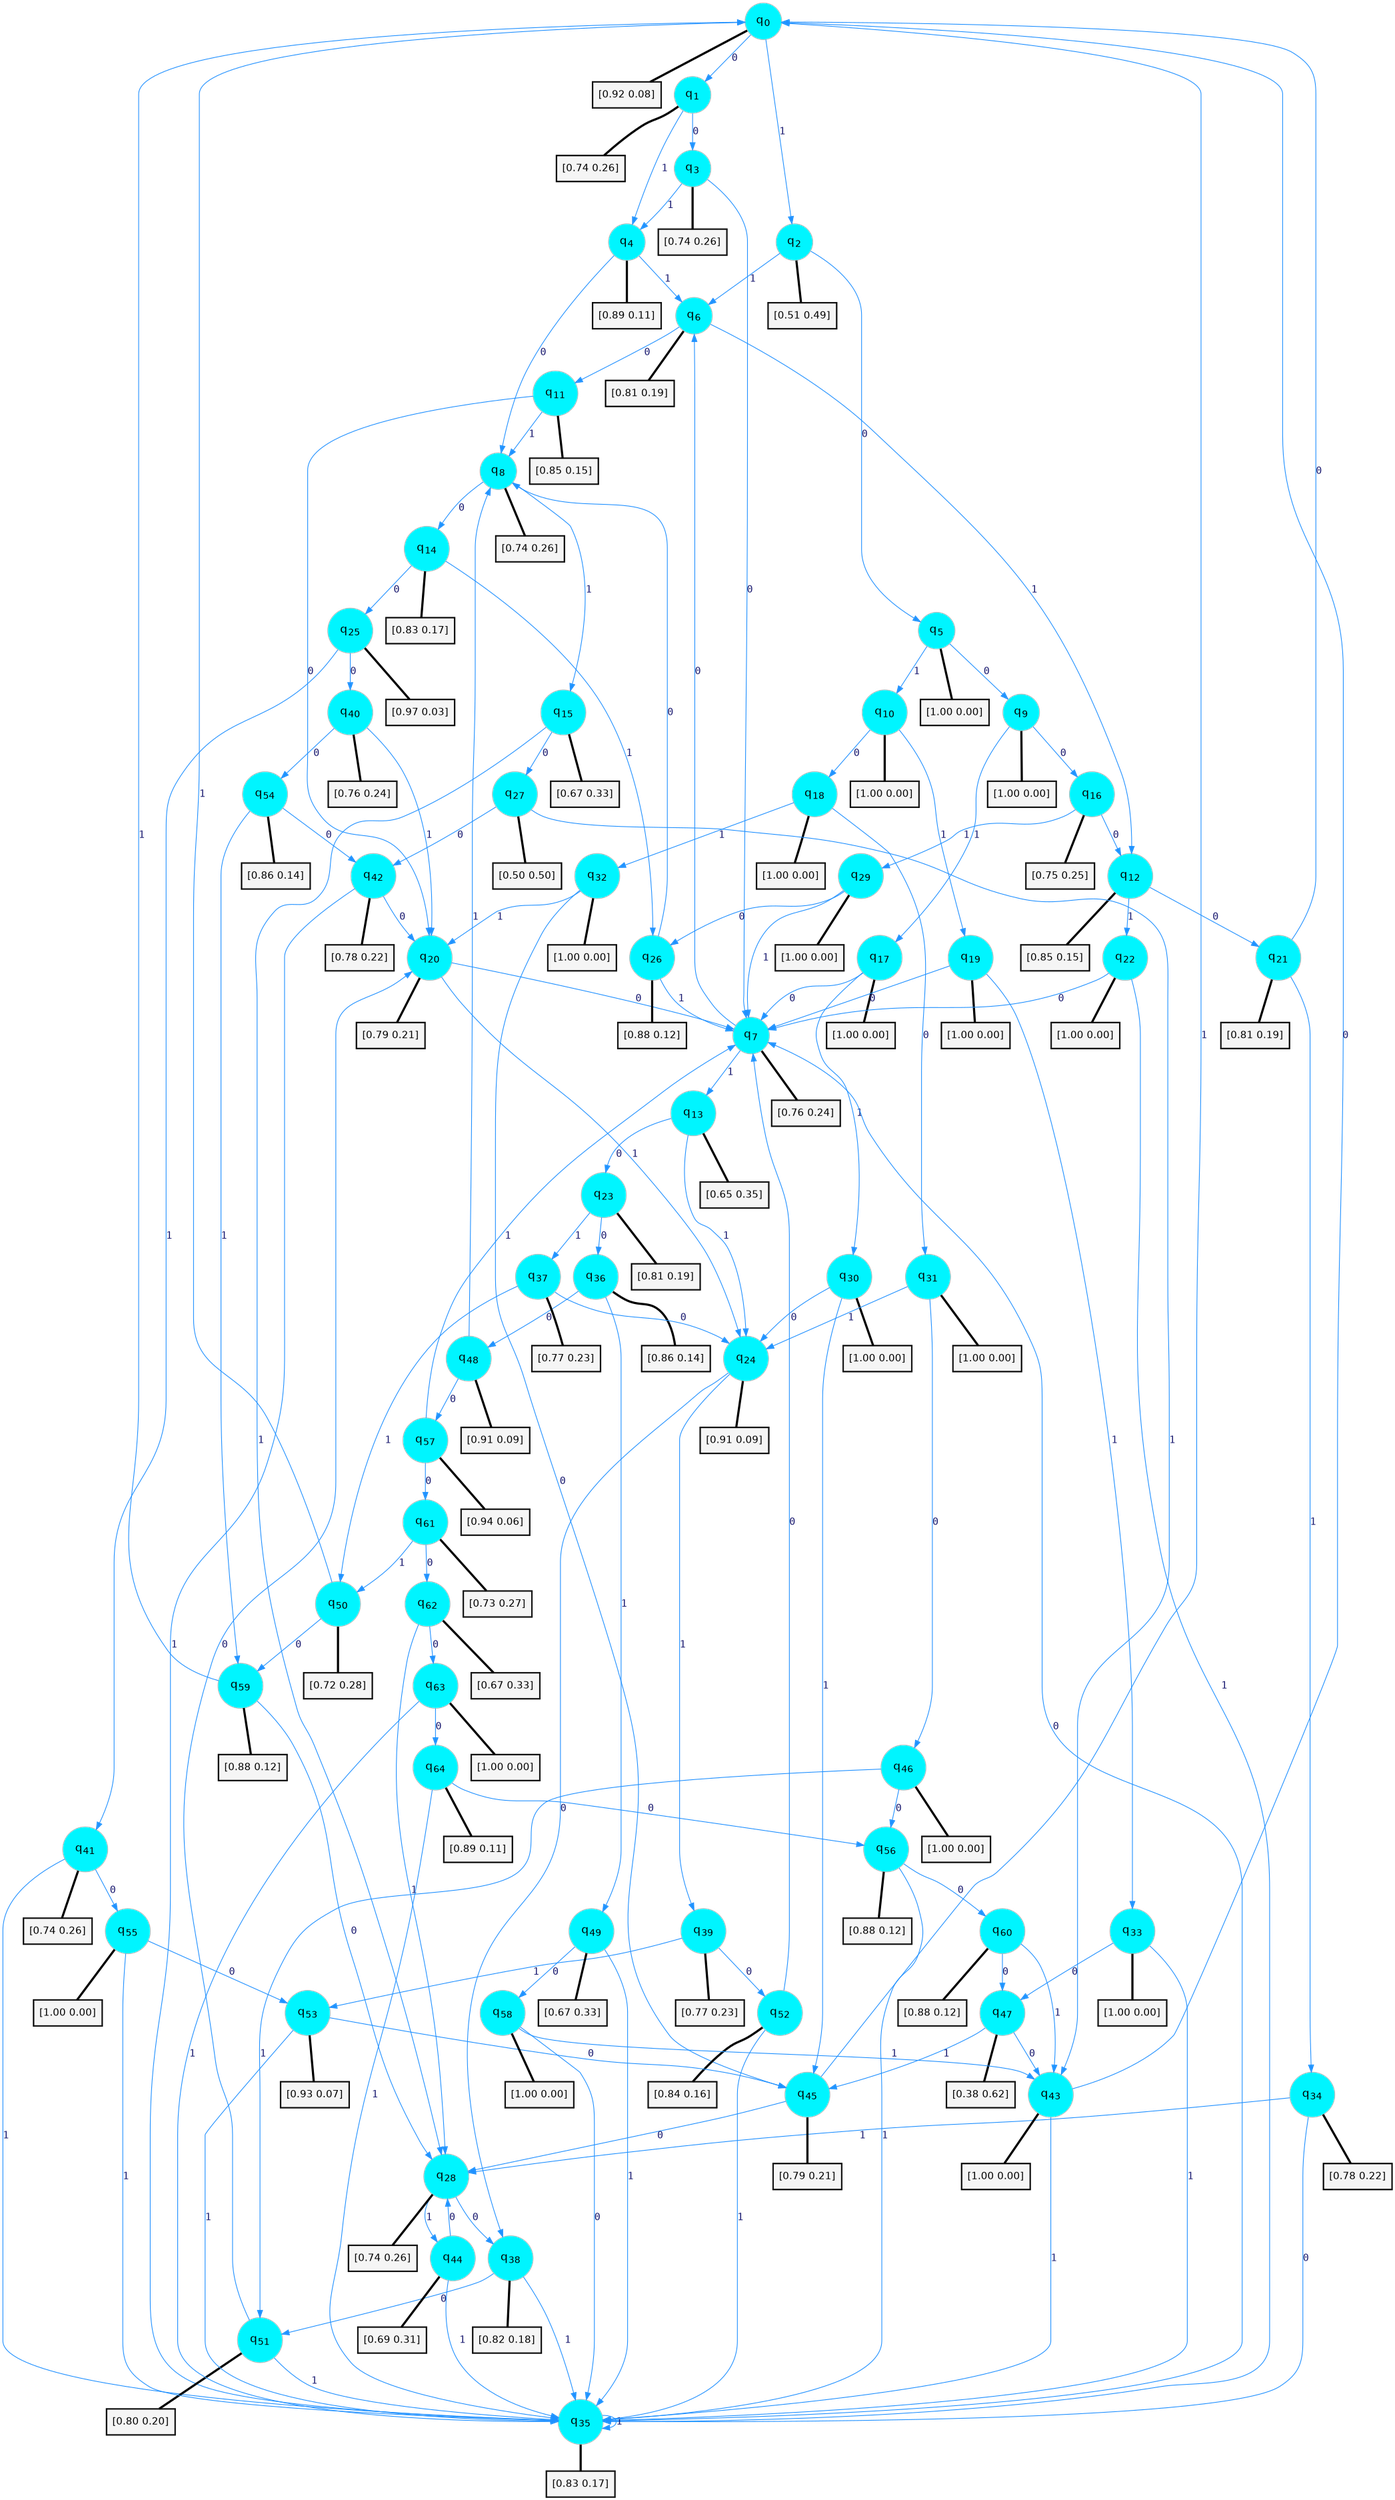 digraph G {
graph [
bgcolor=transparent, dpi=300, rankdir=TD, size="40,25"];
node [
color=gray, fillcolor=turquoise1, fontcolor=black, fontname=Helvetica, fontsize=16, fontweight=bold, shape=circle, style=filled];
edge [
arrowsize=1, color=dodgerblue1, fontcolor=midnightblue, fontname=courier, fontweight=bold, penwidth=1, style=solid, weight=20];
0[label=<q<SUB>0</SUB>>];
1[label=<q<SUB>1</SUB>>];
2[label=<q<SUB>2</SUB>>];
3[label=<q<SUB>3</SUB>>];
4[label=<q<SUB>4</SUB>>];
5[label=<q<SUB>5</SUB>>];
6[label=<q<SUB>6</SUB>>];
7[label=<q<SUB>7</SUB>>];
8[label=<q<SUB>8</SUB>>];
9[label=<q<SUB>9</SUB>>];
10[label=<q<SUB>10</SUB>>];
11[label=<q<SUB>11</SUB>>];
12[label=<q<SUB>12</SUB>>];
13[label=<q<SUB>13</SUB>>];
14[label=<q<SUB>14</SUB>>];
15[label=<q<SUB>15</SUB>>];
16[label=<q<SUB>16</SUB>>];
17[label=<q<SUB>17</SUB>>];
18[label=<q<SUB>18</SUB>>];
19[label=<q<SUB>19</SUB>>];
20[label=<q<SUB>20</SUB>>];
21[label=<q<SUB>21</SUB>>];
22[label=<q<SUB>22</SUB>>];
23[label=<q<SUB>23</SUB>>];
24[label=<q<SUB>24</SUB>>];
25[label=<q<SUB>25</SUB>>];
26[label=<q<SUB>26</SUB>>];
27[label=<q<SUB>27</SUB>>];
28[label=<q<SUB>28</SUB>>];
29[label=<q<SUB>29</SUB>>];
30[label=<q<SUB>30</SUB>>];
31[label=<q<SUB>31</SUB>>];
32[label=<q<SUB>32</SUB>>];
33[label=<q<SUB>33</SUB>>];
34[label=<q<SUB>34</SUB>>];
35[label=<q<SUB>35</SUB>>];
36[label=<q<SUB>36</SUB>>];
37[label=<q<SUB>37</SUB>>];
38[label=<q<SUB>38</SUB>>];
39[label=<q<SUB>39</SUB>>];
40[label=<q<SUB>40</SUB>>];
41[label=<q<SUB>41</SUB>>];
42[label=<q<SUB>42</SUB>>];
43[label=<q<SUB>43</SUB>>];
44[label=<q<SUB>44</SUB>>];
45[label=<q<SUB>45</SUB>>];
46[label=<q<SUB>46</SUB>>];
47[label=<q<SUB>47</SUB>>];
48[label=<q<SUB>48</SUB>>];
49[label=<q<SUB>49</SUB>>];
50[label=<q<SUB>50</SUB>>];
51[label=<q<SUB>51</SUB>>];
52[label=<q<SUB>52</SUB>>];
53[label=<q<SUB>53</SUB>>];
54[label=<q<SUB>54</SUB>>];
55[label=<q<SUB>55</SUB>>];
56[label=<q<SUB>56</SUB>>];
57[label=<q<SUB>57</SUB>>];
58[label=<q<SUB>58</SUB>>];
59[label=<q<SUB>59</SUB>>];
60[label=<q<SUB>60</SUB>>];
61[label=<q<SUB>61</SUB>>];
62[label=<q<SUB>62</SUB>>];
63[label=<q<SUB>63</SUB>>];
64[label=<q<SUB>64</SUB>>];
65[label="[0.92 0.08]", shape=box,fontcolor=black, fontname=Helvetica, fontsize=14, penwidth=2, fillcolor=whitesmoke,color=black];
66[label="[0.74 0.26]", shape=box,fontcolor=black, fontname=Helvetica, fontsize=14, penwidth=2, fillcolor=whitesmoke,color=black];
67[label="[0.51 0.49]", shape=box,fontcolor=black, fontname=Helvetica, fontsize=14, penwidth=2, fillcolor=whitesmoke,color=black];
68[label="[0.74 0.26]", shape=box,fontcolor=black, fontname=Helvetica, fontsize=14, penwidth=2, fillcolor=whitesmoke,color=black];
69[label="[0.89 0.11]", shape=box,fontcolor=black, fontname=Helvetica, fontsize=14, penwidth=2, fillcolor=whitesmoke,color=black];
70[label="[1.00 0.00]", shape=box,fontcolor=black, fontname=Helvetica, fontsize=14, penwidth=2, fillcolor=whitesmoke,color=black];
71[label="[0.81 0.19]", shape=box,fontcolor=black, fontname=Helvetica, fontsize=14, penwidth=2, fillcolor=whitesmoke,color=black];
72[label="[0.76 0.24]", shape=box,fontcolor=black, fontname=Helvetica, fontsize=14, penwidth=2, fillcolor=whitesmoke,color=black];
73[label="[0.74 0.26]", shape=box,fontcolor=black, fontname=Helvetica, fontsize=14, penwidth=2, fillcolor=whitesmoke,color=black];
74[label="[1.00 0.00]", shape=box,fontcolor=black, fontname=Helvetica, fontsize=14, penwidth=2, fillcolor=whitesmoke,color=black];
75[label="[1.00 0.00]", shape=box,fontcolor=black, fontname=Helvetica, fontsize=14, penwidth=2, fillcolor=whitesmoke,color=black];
76[label="[0.85 0.15]", shape=box,fontcolor=black, fontname=Helvetica, fontsize=14, penwidth=2, fillcolor=whitesmoke,color=black];
77[label="[0.85 0.15]", shape=box,fontcolor=black, fontname=Helvetica, fontsize=14, penwidth=2, fillcolor=whitesmoke,color=black];
78[label="[0.65 0.35]", shape=box,fontcolor=black, fontname=Helvetica, fontsize=14, penwidth=2, fillcolor=whitesmoke,color=black];
79[label="[0.83 0.17]", shape=box,fontcolor=black, fontname=Helvetica, fontsize=14, penwidth=2, fillcolor=whitesmoke,color=black];
80[label="[0.67 0.33]", shape=box,fontcolor=black, fontname=Helvetica, fontsize=14, penwidth=2, fillcolor=whitesmoke,color=black];
81[label="[0.75 0.25]", shape=box,fontcolor=black, fontname=Helvetica, fontsize=14, penwidth=2, fillcolor=whitesmoke,color=black];
82[label="[1.00 0.00]", shape=box,fontcolor=black, fontname=Helvetica, fontsize=14, penwidth=2, fillcolor=whitesmoke,color=black];
83[label="[1.00 0.00]", shape=box,fontcolor=black, fontname=Helvetica, fontsize=14, penwidth=2, fillcolor=whitesmoke,color=black];
84[label="[1.00 0.00]", shape=box,fontcolor=black, fontname=Helvetica, fontsize=14, penwidth=2, fillcolor=whitesmoke,color=black];
85[label="[0.79 0.21]", shape=box,fontcolor=black, fontname=Helvetica, fontsize=14, penwidth=2, fillcolor=whitesmoke,color=black];
86[label="[0.81 0.19]", shape=box,fontcolor=black, fontname=Helvetica, fontsize=14, penwidth=2, fillcolor=whitesmoke,color=black];
87[label="[1.00 0.00]", shape=box,fontcolor=black, fontname=Helvetica, fontsize=14, penwidth=2, fillcolor=whitesmoke,color=black];
88[label="[0.81 0.19]", shape=box,fontcolor=black, fontname=Helvetica, fontsize=14, penwidth=2, fillcolor=whitesmoke,color=black];
89[label="[0.91 0.09]", shape=box,fontcolor=black, fontname=Helvetica, fontsize=14, penwidth=2, fillcolor=whitesmoke,color=black];
90[label="[0.97 0.03]", shape=box,fontcolor=black, fontname=Helvetica, fontsize=14, penwidth=2, fillcolor=whitesmoke,color=black];
91[label="[0.88 0.12]", shape=box,fontcolor=black, fontname=Helvetica, fontsize=14, penwidth=2, fillcolor=whitesmoke,color=black];
92[label="[0.50 0.50]", shape=box,fontcolor=black, fontname=Helvetica, fontsize=14, penwidth=2, fillcolor=whitesmoke,color=black];
93[label="[0.74 0.26]", shape=box,fontcolor=black, fontname=Helvetica, fontsize=14, penwidth=2, fillcolor=whitesmoke,color=black];
94[label="[1.00 0.00]", shape=box,fontcolor=black, fontname=Helvetica, fontsize=14, penwidth=2, fillcolor=whitesmoke,color=black];
95[label="[1.00 0.00]", shape=box,fontcolor=black, fontname=Helvetica, fontsize=14, penwidth=2, fillcolor=whitesmoke,color=black];
96[label="[1.00 0.00]", shape=box,fontcolor=black, fontname=Helvetica, fontsize=14, penwidth=2, fillcolor=whitesmoke,color=black];
97[label="[1.00 0.00]", shape=box,fontcolor=black, fontname=Helvetica, fontsize=14, penwidth=2, fillcolor=whitesmoke,color=black];
98[label="[1.00 0.00]", shape=box,fontcolor=black, fontname=Helvetica, fontsize=14, penwidth=2, fillcolor=whitesmoke,color=black];
99[label="[0.78 0.22]", shape=box,fontcolor=black, fontname=Helvetica, fontsize=14, penwidth=2, fillcolor=whitesmoke,color=black];
100[label="[0.83 0.17]", shape=box,fontcolor=black, fontname=Helvetica, fontsize=14, penwidth=2, fillcolor=whitesmoke,color=black];
101[label="[0.86 0.14]", shape=box,fontcolor=black, fontname=Helvetica, fontsize=14, penwidth=2, fillcolor=whitesmoke,color=black];
102[label="[0.77 0.23]", shape=box,fontcolor=black, fontname=Helvetica, fontsize=14, penwidth=2, fillcolor=whitesmoke,color=black];
103[label="[0.82 0.18]", shape=box,fontcolor=black, fontname=Helvetica, fontsize=14, penwidth=2, fillcolor=whitesmoke,color=black];
104[label="[0.77 0.23]", shape=box,fontcolor=black, fontname=Helvetica, fontsize=14, penwidth=2, fillcolor=whitesmoke,color=black];
105[label="[0.76 0.24]", shape=box,fontcolor=black, fontname=Helvetica, fontsize=14, penwidth=2, fillcolor=whitesmoke,color=black];
106[label="[0.74 0.26]", shape=box,fontcolor=black, fontname=Helvetica, fontsize=14, penwidth=2, fillcolor=whitesmoke,color=black];
107[label="[0.78 0.22]", shape=box,fontcolor=black, fontname=Helvetica, fontsize=14, penwidth=2, fillcolor=whitesmoke,color=black];
108[label="[1.00 0.00]", shape=box,fontcolor=black, fontname=Helvetica, fontsize=14, penwidth=2, fillcolor=whitesmoke,color=black];
109[label="[0.69 0.31]", shape=box,fontcolor=black, fontname=Helvetica, fontsize=14, penwidth=2, fillcolor=whitesmoke,color=black];
110[label="[0.79 0.21]", shape=box,fontcolor=black, fontname=Helvetica, fontsize=14, penwidth=2, fillcolor=whitesmoke,color=black];
111[label="[1.00 0.00]", shape=box,fontcolor=black, fontname=Helvetica, fontsize=14, penwidth=2, fillcolor=whitesmoke,color=black];
112[label="[0.38 0.62]", shape=box,fontcolor=black, fontname=Helvetica, fontsize=14, penwidth=2, fillcolor=whitesmoke,color=black];
113[label="[0.91 0.09]", shape=box,fontcolor=black, fontname=Helvetica, fontsize=14, penwidth=2, fillcolor=whitesmoke,color=black];
114[label="[0.67 0.33]", shape=box,fontcolor=black, fontname=Helvetica, fontsize=14, penwidth=2, fillcolor=whitesmoke,color=black];
115[label="[0.72 0.28]", shape=box,fontcolor=black, fontname=Helvetica, fontsize=14, penwidth=2, fillcolor=whitesmoke,color=black];
116[label="[0.80 0.20]", shape=box,fontcolor=black, fontname=Helvetica, fontsize=14, penwidth=2, fillcolor=whitesmoke,color=black];
117[label="[0.84 0.16]", shape=box,fontcolor=black, fontname=Helvetica, fontsize=14, penwidth=2, fillcolor=whitesmoke,color=black];
118[label="[0.93 0.07]", shape=box,fontcolor=black, fontname=Helvetica, fontsize=14, penwidth=2, fillcolor=whitesmoke,color=black];
119[label="[0.86 0.14]", shape=box,fontcolor=black, fontname=Helvetica, fontsize=14, penwidth=2, fillcolor=whitesmoke,color=black];
120[label="[1.00 0.00]", shape=box,fontcolor=black, fontname=Helvetica, fontsize=14, penwidth=2, fillcolor=whitesmoke,color=black];
121[label="[0.88 0.12]", shape=box,fontcolor=black, fontname=Helvetica, fontsize=14, penwidth=2, fillcolor=whitesmoke,color=black];
122[label="[0.94 0.06]", shape=box,fontcolor=black, fontname=Helvetica, fontsize=14, penwidth=2, fillcolor=whitesmoke,color=black];
123[label="[1.00 0.00]", shape=box,fontcolor=black, fontname=Helvetica, fontsize=14, penwidth=2, fillcolor=whitesmoke,color=black];
124[label="[0.88 0.12]", shape=box,fontcolor=black, fontname=Helvetica, fontsize=14, penwidth=2, fillcolor=whitesmoke,color=black];
125[label="[0.88 0.12]", shape=box,fontcolor=black, fontname=Helvetica, fontsize=14, penwidth=2, fillcolor=whitesmoke,color=black];
126[label="[0.73 0.27]", shape=box,fontcolor=black, fontname=Helvetica, fontsize=14, penwidth=2, fillcolor=whitesmoke,color=black];
127[label="[0.67 0.33]", shape=box,fontcolor=black, fontname=Helvetica, fontsize=14, penwidth=2, fillcolor=whitesmoke,color=black];
128[label="[1.00 0.00]", shape=box,fontcolor=black, fontname=Helvetica, fontsize=14, penwidth=2, fillcolor=whitesmoke,color=black];
129[label="[0.89 0.11]", shape=box,fontcolor=black, fontname=Helvetica, fontsize=14, penwidth=2, fillcolor=whitesmoke,color=black];
0->1 [label=0];
0->2 [label=1];
0->65 [arrowhead=none, penwidth=3,color=black];
1->3 [label=0];
1->4 [label=1];
1->66 [arrowhead=none, penwidth=3,color=black];
2->5 [label=0];
2->6 [label=1];
2->67 [arrowhead=none, penwidth=3,color=black];
3->7 [label=0];
3->4 [label=1];
3->68 [arrowhead=none, penwidth=3,color=black];
4->8 [label=0];
4->6 [label=1];
4->69 [arrowhead=none, penwidth=3,color=black];
5->9 [label=0];
5->10 [label=1];
5->70 [arrowhead=none, penwidth=3,color=black];
6->11 [label=0];
6->12 [label=1];
6->71 [arrowhead=none, penwidth=3,color=black];
7->6 [label=0];
7->13 [label=1];
7->72 [arrowhead=none, penwidth=3,color=black];
8->14 [label=0];
8->15 [label=1];
8->73 [arrowhead=none, penwidth=3,color=black];
9->16 [label=0];
9->17 [label=1];
9->74 [arrowhead=none, penwidth=3,color=black];
10->18 [label=0];
10->19 [label=1];
10->75 [arrowhead=none, penwidth=3,color=black];
11->20 [label=0];
11->8 [label=1];
11->76 [arrowhead=none, penwidth=3,color=black];
12->21 [label=0];
12->22 [label=1];
12->77 [arrowhead=none, penwidth=3,color=black];
13->23 [label=0];
13->24 [label=1];
13->78 [arrowhead=none, penwidth=3,color=black];
14->25 [label=0];
14->26 [label=1];
14->79 [arrowhead=none, penwidth=3,color=black];
15->27 [label=0];
15->28 [label=1];
15->80 [arrowhead=none, penwidth=3,color=black];
16->12 [label=0];
16->29 [label=1];
16->81 [arrowhead=none, penwidth=3,color=black];
17->7 [label=0];
17->30 [label=1];
17->82 [arrowhead=none, penwidth=3,color=black];
18->31 [label=0];
18->32 [label=1];
18->83 [arrowhead=none, penwidth=3,color=black];
19->7 [label=0];
19->33 [label=1];
19->84 [arrowhead=none, penwidth=3,color=black];
20->7 [label=0];
20->24 [label=1];
20->85 [arrowhead=none, penwidth=3,color=black];
21->0 [label=0];
21->34 [label=1];
21->86 [arrowhead=none, penwidth=3,color=black];
22->7 [label=0];
22->35 [label=1];
22->87 [arrowhead=none, penwidth=3,color=black];
23->36 [label=0];
23->37 [label=1];
23->88 [arrowhead=none, penwidth=3,color=black];
24->38 [label=0];
24->39 [label=1];
24->89 [arrowhead=none, penwidth=3,color=black];
25->40 [label=0];
25->41 [label=1];
25->90 [arrowhead=none, penwidth=3,color=black];
26->8 [label=0];
26->7 [label=1];
26->91 [arrowhead=none, penwidth=3,color=black];
27->42 [label=0];
27->43 [label=1];
27->92 [arrowhead=none, penwidth=3,color=black];
28->38 [label=0];
28->44 [label=1];
28->93 [arrowhead=none, penwidth=3,color=black];
29->26 [label=0];
29->7 [label=1];
29->94 [arrowhead=none, penwidth=3,color=black];
30->24 [label=0];
30->45 [label=1];
30->95 [arrowhead=none, penwidth=3,color=black];
31->46 [label=0];
31->24 [label=1];
31->96 [arrowhead=none, penwidth=3,color=black];
32->45 [label=0];
32->20 [label=1];
32->97 [arrowhead=none, penwidth=3,color=black];
33->47 [label=0];
33->35 [label=1];
33->98 [arrowhead=none, penwidth=3,color=black];
34->35 [label=0];
34->28 [label=1];
34->99 [arrowhead=none, penwidth=3,color=black];
35->7 [label=0];
35->35 [label=1];
35->100 [arrowhead=none, penwidth=3,color=black];
36->48 [label=0];
36->49 [label=1];
36->101 [arrowhead=none, penwidth=3,color=black];
37->24 [label=0];
37->50 [label=1];
37->102 [arrowhead=none, penwidth=3,color=black];
38->51 [label=0];
38->35 [label=1];
38->103 [arrowhead=none, penwidth=3,color=black];
39->52 [label=0];
39->53 [label=1];
39->104 [arrowhead=none, penwidth=3,color=black];
40->54 [label=0];
40->20 [label=1];
40->105 [arrowhead=none, penwidth=3,color=black];
41->55 [label=0];
41->35 [label=1];
41->106 [arrowhead=none, penwidth=3,color=black];
42->20 [label=0];
42->35 [label=1];
42->107 [arrowhead=none, penwidth=3,color=black];
43->0 [label=0];
43->35 [label=1];
43->108 [arrowhead=none, penwidth=3,color=black];
44->28 [label=0];
44->35 [label=1];
44->109 [arrowhead=none, penwidth=3,color=black];
45->28 [label=0];
45->0 [label=1];
45->110 [arrowhead=none, penwidth=3,color=black];
46->56 [label=0];
46->51 [label=1];
46->111 [arrowhead=none, penwidth=3,color=black];
47->43 [label=0];
47->45 [label=1];
47->112 [arrowhead=none, penwidth=3,color=black];
48->57 [label=0];
48->8 [label=1];
48->113 [arrowhead=none, penwidth=3,color=black];
49->58 [label=0];
49->35 [label=1];
49->114 [arrowhead=none, penwidth=3,color=black];
50->59 [label=0];
50->0 [label=1];
50->115 [arrowhead=none, penwidth=3,color=black];
51->20 [label=0];
51->35 [label=1];
51->116 [arrowhead=none, penwidth=3,color=black];
52->7 [label=0];
52->35 [label=1];
52->117 [arrowhead=none, penwidth=3,color=black];
53->45 [label=0];
53->35 [label=1];
53->118 [arrowhead=none, penwidth=3,color=black];
54->42 [label=0];
54->59 [label=1];
54->119 [arrowhead=none, penwidth=3,color=black];
55->53 [label=0];
55->35 [label=1];
55->120 [arrowhead=none, penwidth=3,color=black];
56->60 [label=0];
56->35 [label=1];
56->121 [arrowhead=none, penwidth=3,color=black];
57->61 [label=0];
57->7 [label=1];
57->122 [arrowhead=none, penwidth=3,color=black];
58->35 [label=0];
58->43 [label=1];
58->123 [arrowhead=none, penwidth=3,color=black];
59->28 [label=0];
59->0 [label=1];
59->124 [arrowhead=none, penwidth=3,color=black];
60->47 [label=0];
60->43 [label=1];
60->125 [arrowhead=none, penwidth=3,color=black];
61->62 [label=0];
61->50 [label=1];
61->126 [arrowhead=none, penwidth=3,color=black];
62->63 [label=0];
62->28 [label=1];
62->127 [arrowhead=none, penwidth=3,color=black];
63->64 [label=0];
63->35 [label=1];
63->128 [arrowhead=none, penwidth=3,color=black];
64->56 [label=0];
64->35 [label=1];
64->129 [arrowhead=none, penwidth=3,color=black];
}
